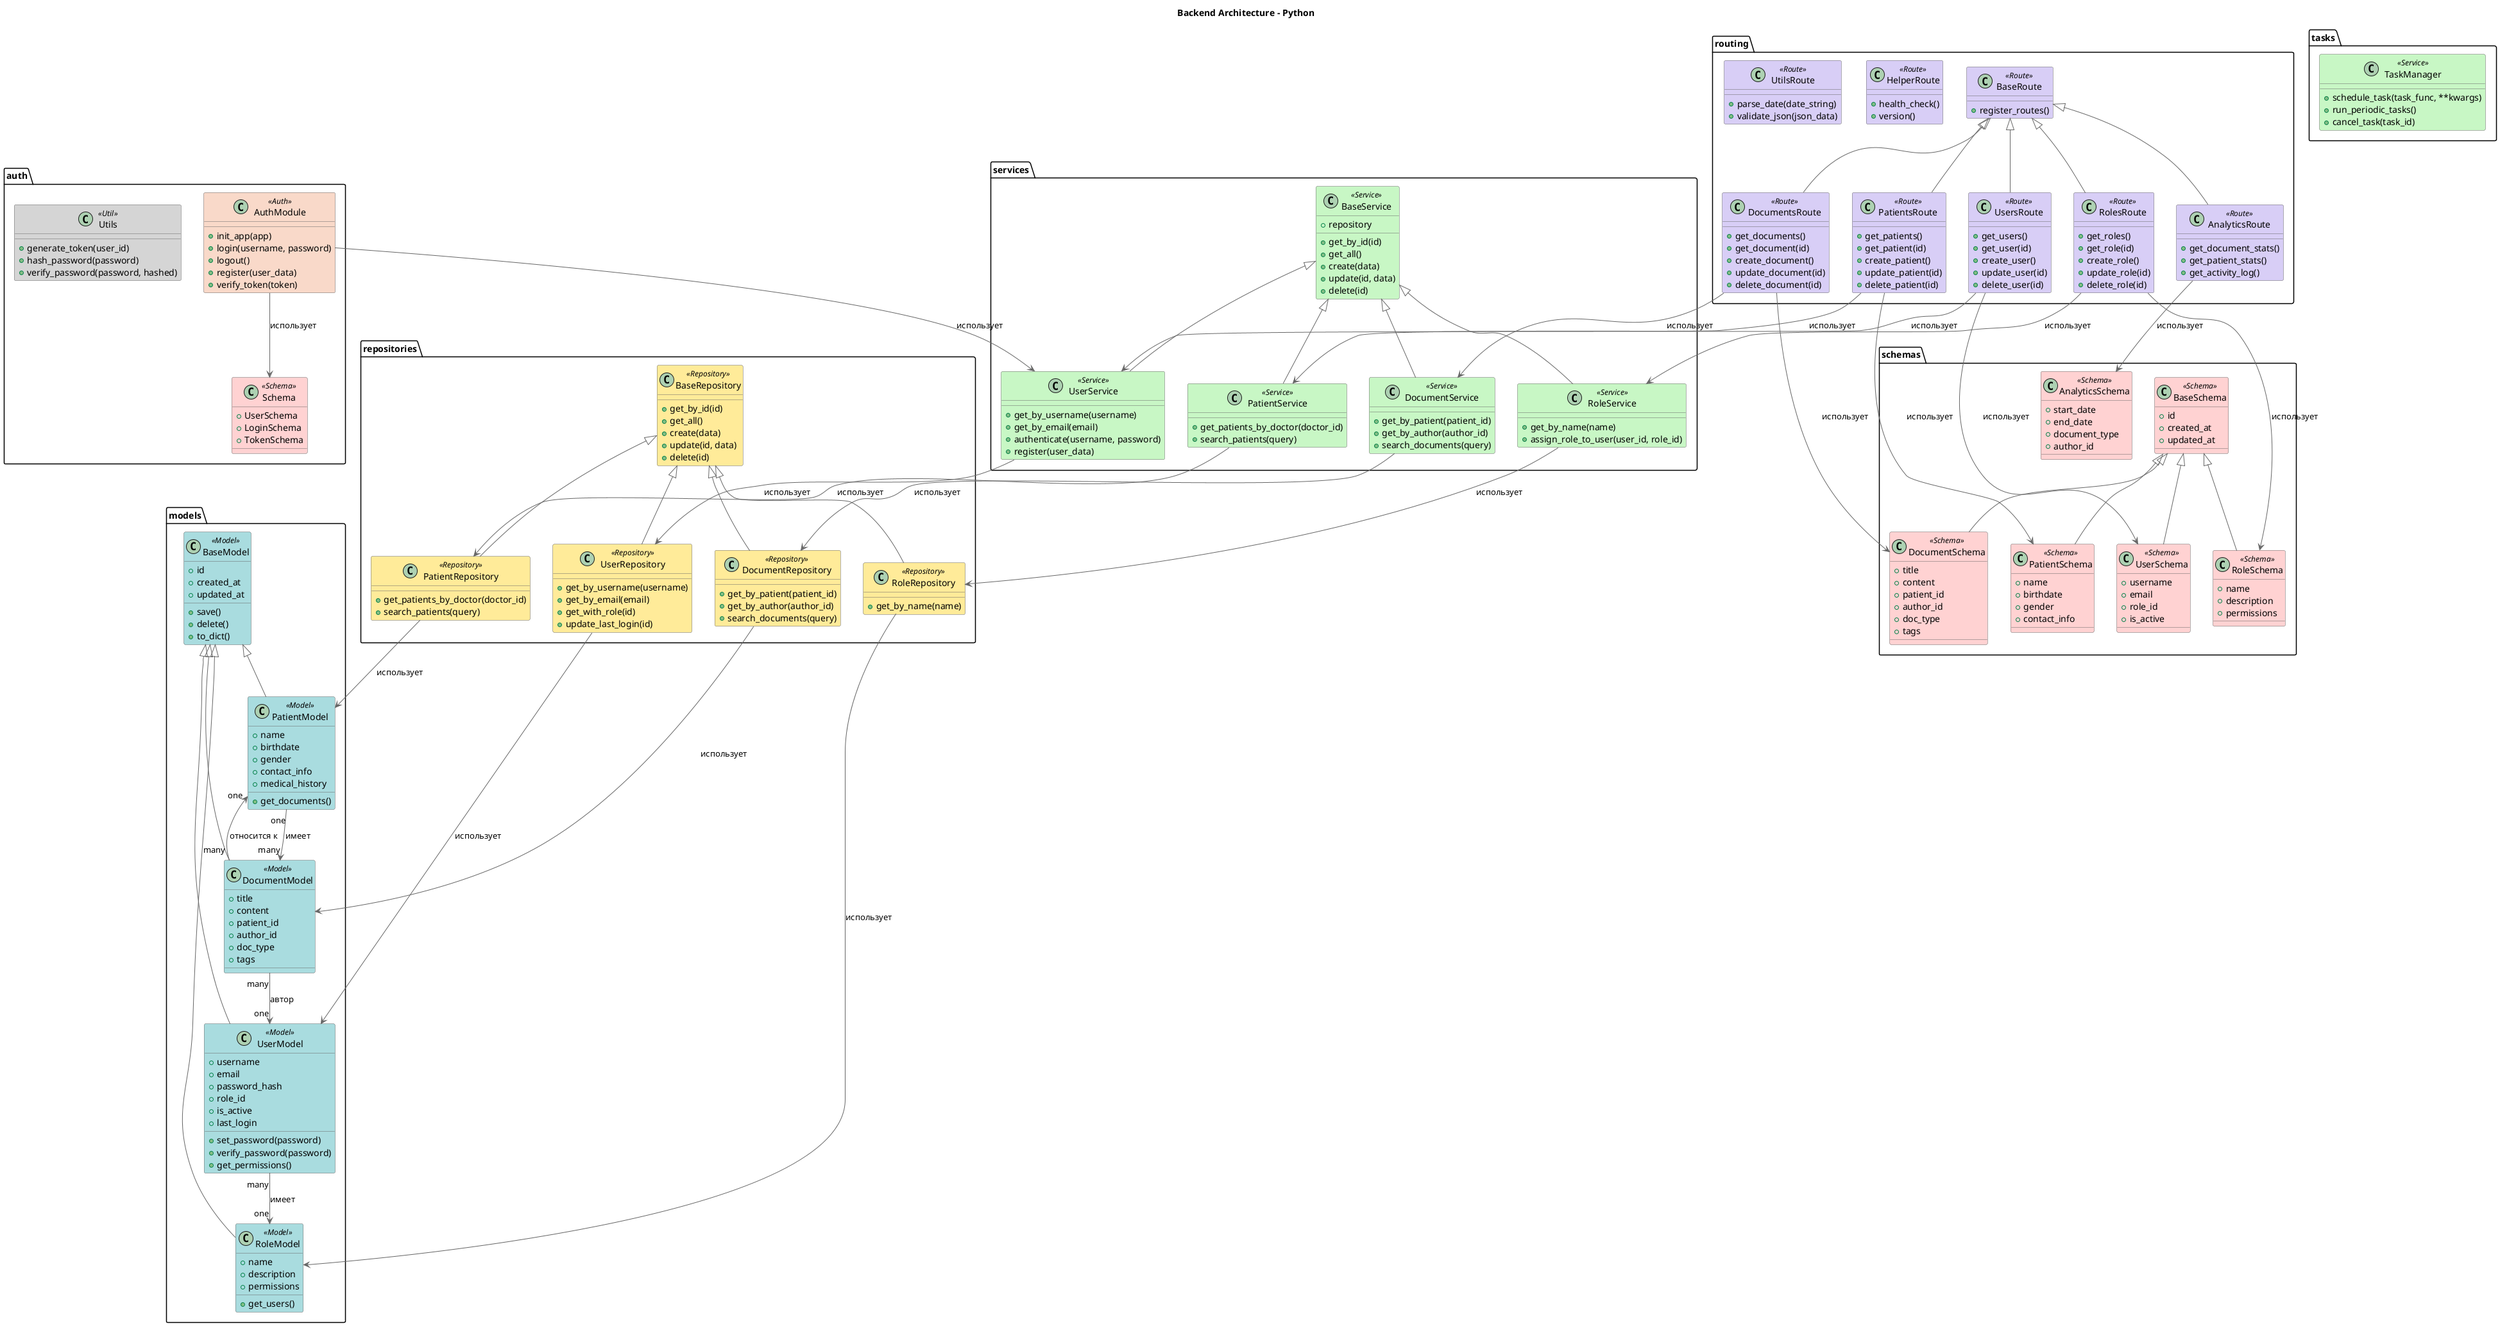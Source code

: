 @startuml "Backend Architecture"

' Цветовая схема для диаграммы
!define MODEL_COLOR #A9DCDF
!define SERVICE_COLOR #C8F7C5
!define REPOSITORY_COLOR #FFEB99
!define SCHEMA_COLOR #FFD2D2
!define ROUTE_COLOR #D8CEF6
!define AUTH_COLOR #F9D9C9
!define UTIL_COLOR #D5D5D5

' Использование стереотипов для визуального разделения
skinparam class {
    BackgroundColor<<Model>> MODEL_COLOR
    BackgroundColor<<Service>> SERVICE_COLOR
    BackgroundColor<<Repository>> REPOSITORY_COLOR
    BackgroundColor<<Schema>> SCHEMA_COLOR
    BackgroundColor<<Route>> ROUTE_COLOR
    BackgroundColor<<Auth>> AUTH_COLOR
    BackgroundColor<<Util>> UTIL_COLOR
    ArrowColor #666666
    BorderColor #666666
}

title "Backend Architecture - Python"

' Auth модуль
package "auth" {
    class AuthModule <<Auth>> {
        + init_app(app)
        + login(username, password)
        + logout()
        + register(user_data)
        + verify_token(token)
    }

    class Schema <<Schema>> {
        + UserSchema
        + LoginSchema
        + TokenSchema
    }

    class Utils <<Util>> {
        + generate_token(user_id)
        + hash_password(password)
        + verify_password(password, hashed)
    }
}

' Модели
package "models" {
    class BaseModel <<Model>> {
        + id
        + created_at
        + updated_at
        + save()
        + delete()
        + to_dict()
    }

    class UserModel <<Model>> {
        + username
        + email
        + password_hash
        + role_id
        + is_active
        + last_login
        + set_password(password)
        + verify_password(password)
        + get_permissions()
    }

    class PatientModel <<Model>> {
        + name
        + birthdate
        + gender
        + contact_info
        + medical_history
        + get_documents()
    }

    class DocumentModel <<Model>> {
        + title
        + content
        + patient_id
        + author_id
        + doc_type
        + tags
    }

    class RoleModel <<Model>> {
        + name
        + description
        + permissions
        + get_users()
    }
}

' Репозитории
package "repositories" {
    class BaseRepository <<Repository>> {
        + get_by_id(id)
        + get_all()
        + create(data)
        + update(id, data)
        + delete(id)
    }

    class UserRepository <<Repository>> {
        + get_by_username(username)
        + get_by_email(email)
        + get_with_role(id)
        + update_last_login(id)
    }

    class PatientRepository <<Repository>> {
        + get_patients_by_doctor(doctor_id)
        + search_patients(query)
    }

    class DocumentRepository <<Repository>> {
        + get_by_patient(patient_id)
        + get_by_author(author_id)
        + search_documents(query)
    }

    class RoleRepository <<Repository>> {
        + get_by_name(name)
    }
}

' Схемы
package "schemas" {
    class BaseSchema <<Schema>> {
        + id
        + created_at
        + updated_at
    }

    class UserSchema <<Schema>> {
        + username
        + email
        + role_id
        + is_active
    }

    class PatientSchema <<Schema>> {
        + name
        + birthdate
        + gender
        + contact_info
    }

    class DocumentSchema <<Schema>> {
        + title
        + content
        + patient_id
        + author_id
        + doc_type
        + tags
    }

    class RoleSchema <<Schema>> {
        + name
        + description
        + permissions
    }

    class AnalyticsSchema <<Schema>> {
        + start_date
        + end_date
        + document_type
        + author_id
    }
}

' Маршруты
package "routing" {
    class BaseRoute <<Route>> {
        + register_routes()
    }

    class UsersRoute <<Route>> {
        + get_users()
        + get_user(id)
        + create_user()
        + update_user(id)
        + delete_user(id)
    }

    class PatientsRoute <<Route>> {
        + get_patients()
        + get_patient(id)
        + create_patient()
        + update_patient(id)
        + delete_patient(id)
    }

    class DocumentsRoute <<Route>> {
        + get_documents()
        + get_document(id)
        + create_document()
        + update_document(id)
        + delete_document(id)
    }

    class RolesRoute <<Route>> {
        + get_roles()
        + get_role(id)
        + create_role()
        + update_role(id)
        + delete_role(id)
    }

    class AnalyticsRoute <<Route>> {
        + get_document_stats()
        + get_patient_stats()
        + get_activity_log()
    }

    class HelperRoute <<Route>> {
        + health_check()
        + version()
    }

    class UtilsRoute <<Route>> {
        + parse_date(date_string)
        + validate_json(json_data)
    }
}

' Сервисы
package "services" {
    class BaseService <<Service>> {
        + repository
        + get_by_id(id)
        + get_all()
        + create(data)
        + update(id, data)
        + delete(id)
    }

    class UserService <<Service>> {
        + get_by_username(username)
        + get_by_email(email)
        + authenticate(username, password)
        + register(user_data)
    }

    class PatientService <<Service>> {
        + get_patients_by_doctor(doctor_id)
        + search_patients(query)
    }

    class DocumentService <<Service>> {
        + get_by_patient(patient_id)
        + get_by_author(author_id)
        + search_documents(query)
    }

    class RoleService <<Service>> {
        + get_by_name(name)
        + assign_role_to_user(user_id, role_id)
    }
}

' Задачи
package "tasks" {
    class TaskManager <<Service>> {
        + schedule_task(task_func, **kwargs)
        + run_periodic_tasks()
        + cancel_task(task_id)
    }
}

' Связи
BaseModel <|-- UserModel
BaseModel <|-- PatientModel
BaseModel <|-- DocumentModel
BaseModel <|-- RoleModel

BaseRepository <|-- UserRepository
BaseRepository <|-- PatientRepository
BaseRepository <|-- DocumentRepository
BaseRepository <|-- RoleRepository

BaseSchema <|-- UserSchema
BaseSchema <|-- PatientSchema
BaseSchema <|-- DocumentSchema
BaseSchema <|-- RoleSchema

BaseRoute <|-- UsersRoute
BaseRoute <|-- PatientsRoute
BaseRoute <|-- DocumentsRoute
BaseRoute <|-- RolesRoute
BaseRoute <|-- AnalyticsRoute

BaseService <|-- UserService
BaseService <|-- PatientService
BaseService <|-- DocumentService
BaseService <|-- RoleService

UserRepository --> UserModel: использует
PatientRepository --> PatientModel: использует
DocumentRepository --> DocumentModel: использует
RoleRepository --> RoleModel: использует

UserService --> UserRepository: использует
PatientService --> PatientRepository: использует
DocumentService --> DocumentRepository: использует
RoleService --> RoleRepository: использует

UsersRoute --> UserService: использует
UsersRoute --> UserSchema: использует
PatientsRoute --> PatientService: использует
PatientsRoute --> PatientSchema: использует
DocumentsRoute --> DocumentService: использует
DocumentsRoute --> DocumentSchema: использует
RolesRoute --> RoleService: использует
RolesRoute --> RoleSchema: использует
AnalyticsRoute --> AnalyticsSchema: использует

AuthModule --> UserService: использует
AuthModule --> Schema: использует

UserModel "many" --> "one" RoleModel: имеет
PatientModel "one" --> "many" DocumentModel: имеет
DocumentModel "many" --> "one" UserModel: автор
DocumentModel "many" --> "one" PatientModel: относится к

@enduml